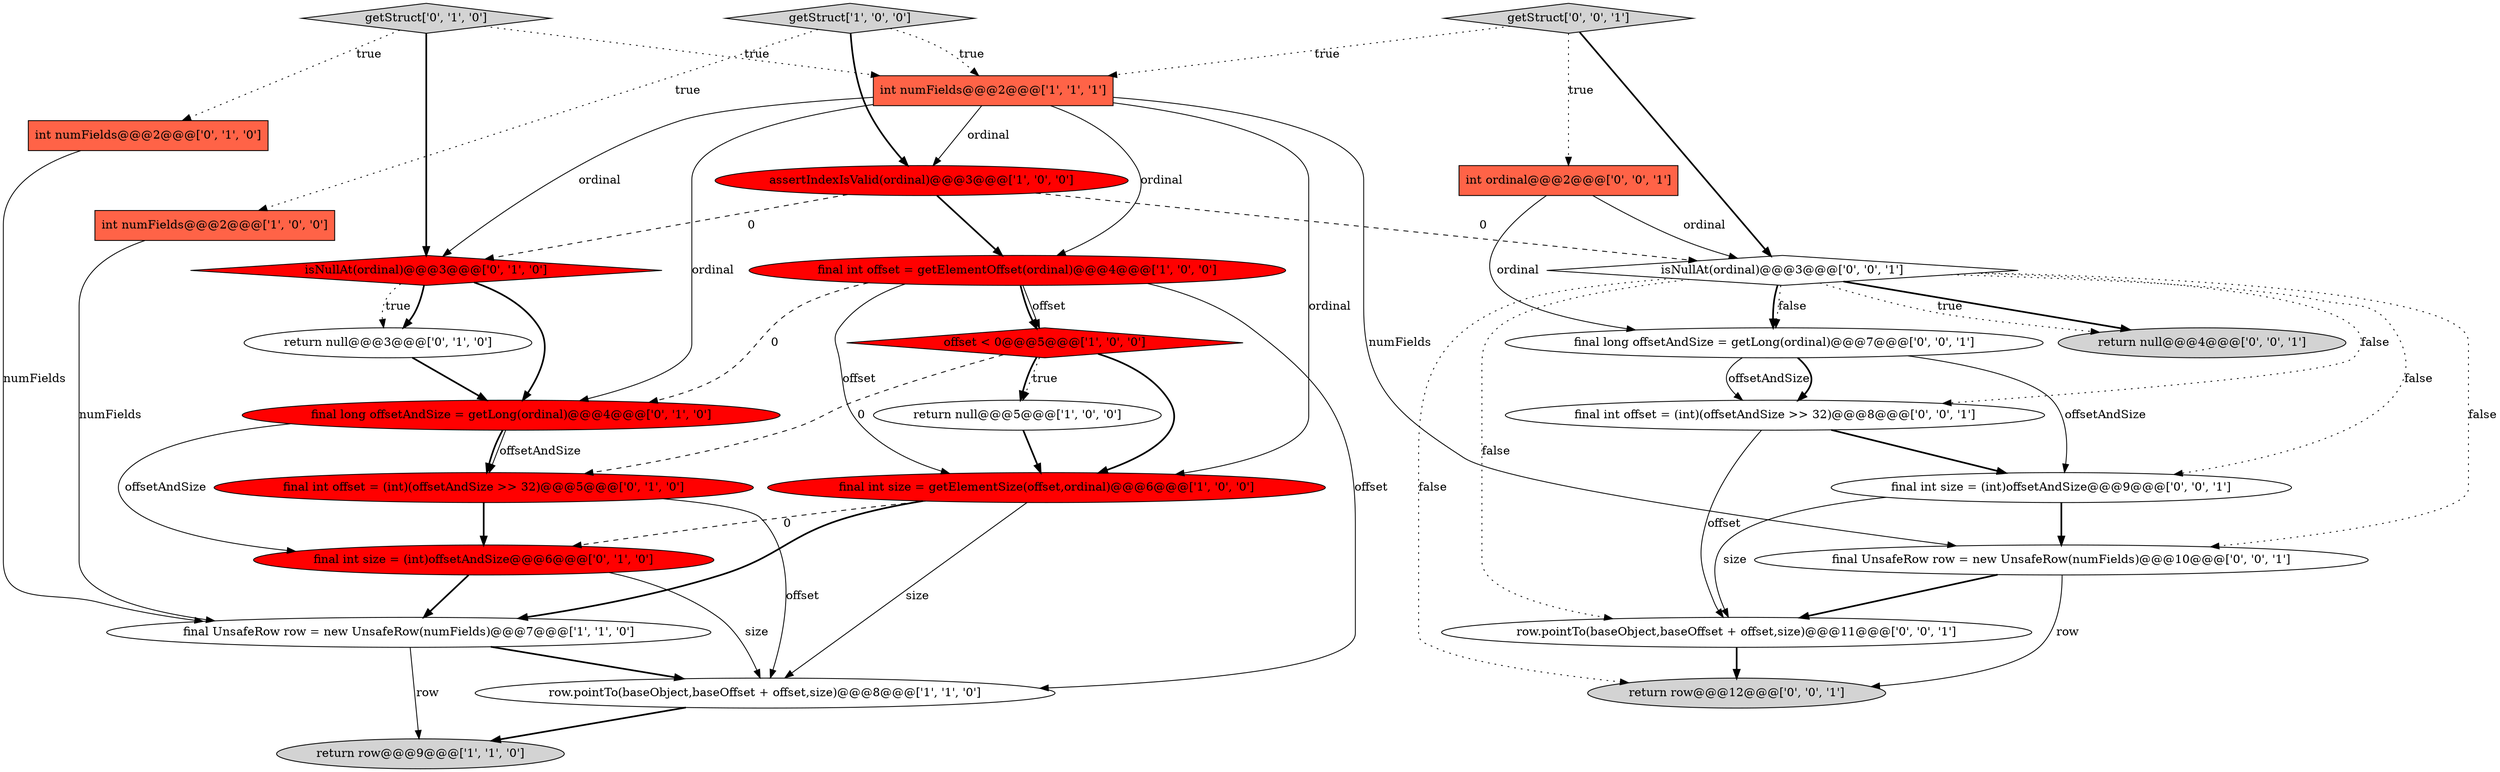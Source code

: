 digraph {
15 [style = filled, label = "getStruct['0', '1', '0']", fillcolor = lightgray, shape = diamond image = "AAA0AAABBB2BBB"];
6 [style = filled, label = "return row@@@9@@@['1', '1', '0']", fillcolor = lightgray, shape = ellipse image = "AAA0AAABBB1BBB"];
17 [style = filled, label = "int numFields@@@2@@@['0', '1', '0']", fillcolor = tomato, shape = box image = "AAA0AAABBB2BBB"];
18 [style = filled, label = "isNullAt(ordinal)@@@3@@@['0', '0', '1']", fillcolor = white, shape = diamond image = "AAA0AAABBB3BBB"];
19 [style = filled, label = "row.pointTo(baseObject,baseOffset + offset,size)@@@11@@@['0', '0', '1']", fillcolor = white, shape = ellipse image = "AAA0AAABBB3BBB"];
23 [style = filled, label = "final UnsafeRow row = new UnsafeRow(numFields)@@@10@@@['0', '0', '1']", fillcolor = white, shape = ellipse image = "AAA0AAABBB3BBB"];
8 [style = filled, label = "offset < 0@@@5@@@['1', '0', '0']", fillcolor = red, shape = diamond image = "AAA1AAABBB1BBB"];
3 [style = filled, label = "final int offset = getElementOffset(ordinal)@@@4@@@['1', '0', '0']", fillcolor = red, shape = ellipse image = "AAA1AAABBB1BBB"];
20 [style = filled, label = "getStruct['0', '0', '1']", fillcolor = lightgray, shape = diamond image = "AAA0AAABBB3BBB"];
24 [style = filled, label = "final int size = (int)offsetAndSize@@@9@@@['0', '0', '1']", fillcolor = white, shape = ellipse image = "AAA0AAABBB3BBB"];
25 [style = filled, label = "return row@@@12@@@['0', '0', '1']", fillcolor = lightgray, shape = ellipse image = "AAA0AAABBB3BBB"];
4 [style = filled, label = "final UnsafeRow row = new UnsafeRow(numFields)@@@7@@@['1', '1', '0']", fillcolor = white, shape = ellipse image = "AAA0AAABBB1BBB"];
27 [style = filled, label = "final long offsetAndSize = getLong(ordinal)@@@7@@@['0', '0', '1']", fillcolor = white, shape = ellipse image = "AAA0AAABBB3BBB"];
5 [style = filled, label = "int numFields@@@2@@@['1', '1', '1']", fillcolor = tomato, shape = box image = "AAA0AAABBB1BBB"];
10 [style = filled, label = "assertIndexIsValid(ordinal)@@@3@@@['1', '0', '0']", fillcolor = red, shape = ellipse image = "AAA1AAABBB1BBB"];
22 [style = filled, label = "final int offset = (int)(offsetAndSize >> 32)@@@8@@@['0', '0', '1']", fillcolor = white, shape = ellipse image = "AAA0AAABBB3BBB"];
12 [style = filled, label = "final int size = (int)offsetAndSize@@@6@@@['0', '1', '0']", fillcolor = red, shape = ellipse image = "AAA1AAABBB2BBB"];
7 [style = filled, label = "return null@@@5@@@['1', '0', '0']", fillcolor = white, shape = ellipse image = "AAA0AAABBB1BBB"];
21 [style = filled, label = "int ordinal@@@2@@@['0', '0', '1']", fillcolor = tomato, shape = box image = "AAA0AAABBB3BBB"];
1 [style = filled, label = "row.pointTo(baseObject,baseOffset + offset,size)@@@8@@@['1', '1', '0']", fillcolor = white, shape = ellipse image = "AAA0AAABBB1BBB"];
26 [style = filled, label = "return null@@@4@@@['0', '0', '1']", fillcolor = lightgray, shape = ellipse image = "AAA0AAABBB3BBB"];
11 [style = filled, label = "return null@@@3@@@['0', '1', '0']", fillcolor = white, shape = ellipse image = "AAA0AAABBB2BBB"];
14 [style = filled, label = "final long offsetAndSize = getLong(ordinal)@@@4@@@['0', '1', '0']", fillcolor = red, shape = ellipse image = "AAA1AAABBB2BBB"];
2 [style = filled, label = "int numFields@@@2@@@['1', '0', '0']", fillcolor = tomato, shape = box image = "AAA0AAABBB1BBB"];
9 [style = filled, label = "final int size = getElementSize(offset,ordinal)@@@6@@@['1', '0', '0']", fillcolor = red, shape = ellipse image = "AAA1AAABBB1BBB"];
0 [style = filled, label = "getStruct['1', '0', '0']", fillcolor = lightgray, shape = diamond image = "AAA0AAABBB1BBB"];
16 [style = filled, label = "final int offset = (int)(offsetAndSize >> 32)@@@5@@@['0', '1', '0']", fillcolor = red, shape = ellipse image = "AAA1AAABBB2BBB"];
13 [style = filled, label = "isNullAt(ordinal)@@@3@@@['0', '1', '0']", fillcolor = red, shape = diamond image = "AAA1AAABBB2BBB"];
5->9 [style = solid, label="ordinal"];
21->18 [style = solid, label="ordinal"];
14->16 [style = bold, label=""];
15->5 [style = dotted, label="true"];
18->23 [style = dotted, label="false"];
12->1 [style = solid, label="size"];
24->19 [style = solid, label="size"];
8->16 [style = dashed, label="0"];
5->10 [style = solid, label="ordinal"];
15->13 [style = bold, label=""];
18->25 [style = dotted, label="false"];
21->27 [style = solid, label="ordinal"];
0->5 [style = dotted, label="true"];
11->14 [style = bold, label=""];
18->24 [style = dotted, label="false"];
9->4 [style = bold, label=""];
18->26 [style = bold, label=""];
3->1 [style = solid, label="offset"];
5->14 [style = solid, label="ordinal"];
14->12 [style = solid, label="offsetAndSize"];
10->3 [style = bold, label=""];
22->19 [style = solid, label="offset"];
2->4 [style = solid, label="numFields"];
27->22 [style = solid, label="offsetAndSize"];
8->7 [style = dotted, label="true"];
18->22 [style = dotted, label="false"];
20->21 [style = dotted, label="true"];
5->13 [style = solid, label="ordinal"];
10->13 [style = dashed, label="0"];
14->16 [style = solid, label="offsetAndSize"];
27->22 [style = bold, label=""];
13->11 [style = bold, label=""];
19->25 [style = bold, label=""];
8->7 [style = bold, label=""];
15->17 [style = dotted, label="true"];
7->9 [style = bold, label=""];
20->18 [style = bold, label=""];
20->5 [style = dotted, label="true"];
18->27 [style = dotted, label="false"];
0->10 [style = bold, label=""];
1->6 [style = bold, label=""];
12->4 [style = bold, label=""];
18->27 [style = bold, label=""];
16->1 [style = solid, label="offset"];
18->26 [style = dotted, label="true"];
3->8 [style = bold, label=""];
23->19 [style = bold, label=""];
8->9 [style = bold, label=""];
18->19 [style = dotted, label="false"];
23->25 [style = solid, label="row"];
27->24 [style = solid, label="offsetAndSize"];
13->11 [style = dotted, label="true"];
3->8 [style = solid, label="offset"];
9->1 [style = solid, label="size"];
4->1 [style = bold, label=""];
9->12 [style = dashed, label="0"];
5->23 [style = solid, label="numFields"];
22->24 [style = bold, label=""];
0->2 [style = dotted, label="true"];
3->14 [style = dashed, label="0"];
3->9 [style = solid, label="offset"];
17->4 [style = solid, label="numFields"];
4->6 [style = solid, label="row"];
13->14 [style = bold, label=""];
16->12 [style = bold, label=""];
5->3 [style = solid, label="ordinal"];
10->18 [style = dashed, label="0"];
24->23 [style = bold, label=""];
}
